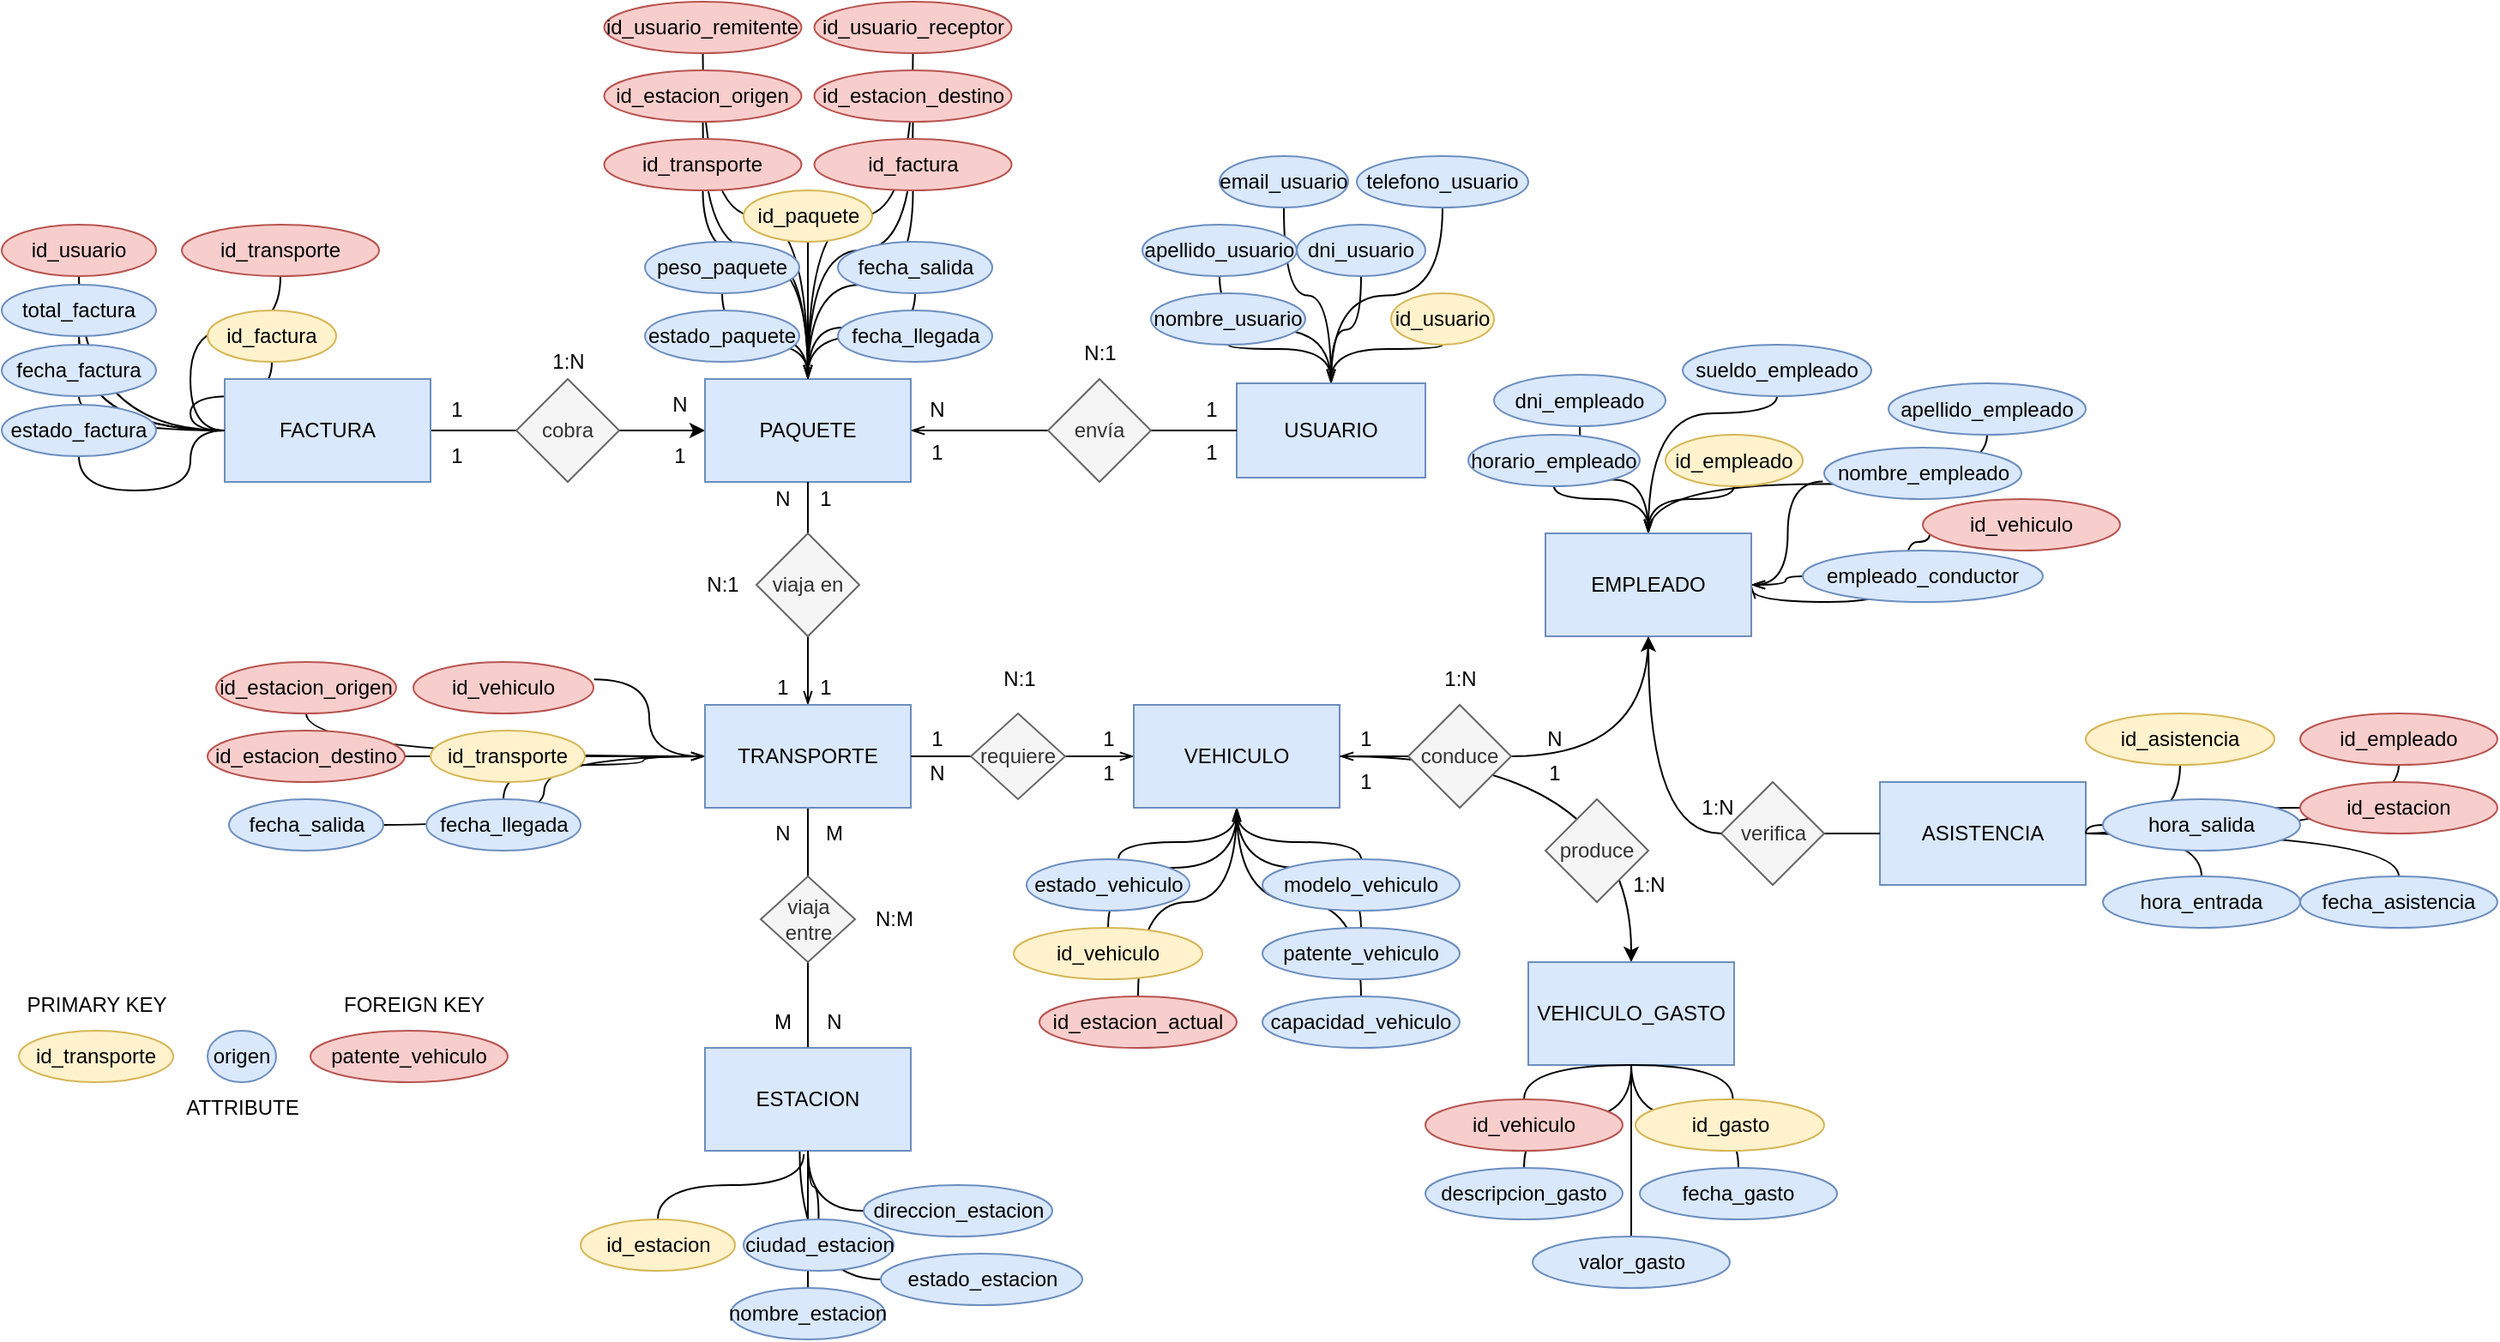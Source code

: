 <mxfile version="20.3.0" type="device"><diagram id="_-mwbgcpux0sjjXbqpBm" name="Página-1"><mxGraphModel dx="1236" dy="1923" grid="1" gridSize="10" guides="1" tooltips="1" connect="1" arrows="1" fold="1" page="1" pageScale="1" pageWidth="850" pageHeight="1100" math="0" shadow="0"><root><mxCell id="0"/><mxCell id="1" parent="0"/><mxCell id="4bSfcRlkkpHO2EABGssh-129" style="edgeStyle=orthogonalEdgeStyle;curved=1;rounded=0;orthogonalLoop=1;jettySize=auto;html=1;entryX=0;entryY=0.5;entryDx=0;entryDy=0;endArrow=none;endFill=0;" edge="1" parent="1" source="4bSfcRlkkpHO2EABGssh-121" target="4bSfcRlkkpHO2EABGssh-13"><mxGeometry relative="1" as="geometry"/></mxCell><mxCell id="4bSfcRlkkpHO2EABGssh-128" style="edgeStyle=orthogonalEdgeStyle;curved=1;rounded=0;orthogonalLoop=1;jettySize=auto;html=1;entryX=0;entryY=0.5;entryDx=0;entryDy=0;endArrow=none;endFill=0;" edge="1" parent="1" source="4bSfcRlkkpHO2EABGssh-119" target="4bSfcRlkkpHO2EABGssh-13"><mxGeometry relative="1" as="geometry"/></mxCell><mxCell id="4bSfcRlkkpHO2EABGssh-118" style="edgeStyle=orthogonalEdgeStyle;curved=1;rounded=0;orthogonalLoop=1;jettySize=auto;html=1;endArrow=none;endFill=0;exitX=0.5;exitY=0;exitDx=0;exitDy=0;" edge="1" parent="1" source="4bSfcRlkkpHO2EABGssh-111" target="4bSfcRlkkpHO2EABGssh-12"><mxGeometry relative="1" as="geometry"/></mxCell><mxCell id="4bSfcRlkkpHO2EABGssh-117" style="edgeStyle=orthogonalEdgeStyle;curved=1;rounded=0;orthogonalLoop=1;jettySize=auto;html=1;endArrow=none;endFill=0;exitX=0.5;exitY=0;exitDx=0;exitDy=0;" edge="1" parent="1" source="4bSfcRlkkpHO2EABGssh-112" target="4bSfcRlkkpHO2EABGssh-12"><mxGeometry relative="1" as="geometry"/></mxCell><mxCell id="4bSfcRlkkpHO2EABGssh-76" style="edgeStyle=orthogonalEdgeStyle;curved=1;rounded=0;orthogonalLoop=1;jettySize=auto;html=1;entryX=0.5;entryY=1;entryDx=0;entryDy=0;endArrow=none;endFill=0;exitX=0.5;exitY=0;exitDx=0;exitDy=0;" edge="1" parent="1" source="4bSfcRlkkpHO2EABGssh-75" target="YLazy6tBadlJQisdtj---4"><mxGeometry relative="1" as="geometry"/></mxCell><mxCell id="4bSfcRlkkpHO2EABGssh-104" style="edgeStyle=orthogonalEdgeStyle;curved=1;rounded=0;orthogonalLoop=1;jettySize=auto;html=1;entryX=0.5;entryY=1;entryDx=0;entryDy=0;endArrow=none;endFill=0;exitX=0.5;exitY=0;exitDx=0;exitDy=0;" edge="1" parent="1" source="4bSfcRlkkpHO2EABGssh-103" target="YLazy6tBadlJQisdtj---4"><mxGeometry relative="1" as="geometry"/></mxCell><mxCell id="4bSfcRlkkpHO2EABGssh-102" style="edgeStyle=orthogonalEdgeStyle;curved=1;rounded=0;orthogonalLoop=1;jettySize=auto;html=1;entryX=0.5;entryY=0;entryDx=0;entryDy=0;endArrow=none;endFill=0;" edge="1" parent="1" source="4bSfcRlkkpHO2EABGssh-98" target="YLazy6tBadlJQisdtj---5"><mxGeometry relative="1" as="geometry"/></mxCell><mxCell id="4bSfcRlkkpHO2EABGssh-101" style="edgeStyle=orthogonalEdgeStyle;curved=1;rounded=0;orthogonalLoop=1;jettySize=auto;html=1;entryX=0.5;entryY=0;entryDx=0;entryDy=0;endArrow=none;endFill=0;" edge="1" parent="1" source="4bSfcRlkkpHO2EABGssh-100" target="YLazy6tBadlJQisdtj---5"><mxGeometry relative="1" as="geometry"/></mxCell><mxCell id="4bSfcRlkkpHO2EABGssh-87" style="edgeStyle=orthogonalEdgeStyle;curved=1;rounded=0;orthogonalLoop=1;jettySize=auto;html=1;endArrow=none;endFill=0;exitX=0.5;exitY=0;exitDx=0;exitDy=0;" edge="1" parent="1" source="4bSfcRlkkpHO2EABGssh-83"><mxGeometry relative="1" as="geometry"><mxPoint x="970" y="500" as="targetPoint"/></mxGeometry></mxCell><mxCell id="4bSfcRlkkpHO2EABGssh-88" style="edgeStyle=orthogonalEdgeStyle;curved=1;rounded=0;orthogonalLoop=1;jettySize=auto;html=1;endArrow=none;endFill=0;exitX=0.5;exitY=0;exitDx=0;exitDy=0;" edge="1" parent="1" source="4bSfcRlkkpHO2EABGssh-84"><mxGeometry relative="1" as="geometry"><mxPoint x="970" y="500" as="targetPoint"/></mxGeometry></mxCell><mxCell id="4bSfcRlkkpHO2EABGssh-74" style="edgeStyle=orthogonalEdgeStyle;curved=1;rounded=0;orthogonalLoop=1;jettySize=auto;html=1;endArrow=none;endFill=0;exitX=0.5;exitY=0;exitDx=0;exitDy=0;" edge="1" parent="1" source="4bSfcRlkkpHO2EABGssh-73" target="YLazy6tBadlJQisdtj---4"><mxGeometry relative="1" as="geometry"/></mxCell><mxCell id="4bSfcRlkkpHO2EABGssh-64" style="edgeStyle=orthogonalEdgeStyle;curved=1;rounded=0;orthogonalLoop=1;jettySize=auto;html=1;entryX=0.5;entryY=1;entryDx=0;entryDy=0;endArrow=none;endFill=0;exitX=0.5;exitY=0;exitDx=0;exitDy=0;" edge="1" parent="1" source="4bSfcRlkkpHO2EABGssh-54" target="4bSfcRlkkpHO2EABGssh-10"><mxGeometry relative="1" as="geometry"/></mxCell><mxCell id="4bSfcRlkkpHO2EABGssh-63" style="edgeStyle=orthogonalEdgeStyle;curved=1;rounded=0;orthogonalLoop=1;jettySize=auto;html=1;entryX=0.46;entryY=0.993;entryDx=0;entryDy=0;entryPerimeter=0;endArrow=none;endFill=0;exitX=0;exitY=0.5;exitDx=0;exitDy=0;" edge="1" parent="1" source="4bSfcRlkkpHO2EABGssh-55" target="4bSfcRlkkpHO2EABGssh-10"><mxGeometry relative="1" as="geometry"/></mxCell><mxCell id="4bSfcRlkkpHO2EABGssh-52" style="edgeStyle=orthogonalEdgeStyle;curved=1;rounded=0;orthogonalLoop=1;jettySize=auto;html=1;endArrow=none;endFill=0;exitX=0.5;exitY=0;exitDx=0;exitDy=0;" edge="1" parent="1" source="4bSfcRlkkpHO2EABGssh-50"><mxGeometry relative="1" as="geometry"><mxPoint x="430" y="320" as="targetPoint"/><Array as="points"><mxPoint x="312" y="325"/><mxPoint x="394" y="325"/><mxPoint x="394" y="320"/></Array></mxGeometry></mxCell><mxCell id="4bSfcRlkkpHO2EABGssh-51" style="edgeStyle=orthogonalEdgeStyle;curved=1;rounded=0;orthogonalLoop=1;jettySize=auto;html=1;endArrow=none;endFill=0;exitX=1;exitY=0.5;exitDx=0;exitDy=0;" edge="1" parent="1" source="4bSfcRlkkpHO2EABGssh-49" target="YLazy6tBadlJQisdtj---3"><mxGeometry relative="1" as="geometry"/></mxCell><mxCell id="4bSfcRlkkpHO2EABGssh-48" style="edgeStyle=orthogonalEdgeStyle;curved=1;rounded=0;orthogonalLoop=1;jettySize=auto;html=1;endArrow=none;endFill=0;exitX=1;exitY=0.5;exitDx=0;exitDy=0;" edge="1" parent="1" source="4bSfcRlkkpHO2EABGssh-46" target="YLazy6tBadlJQisdtj---3"><mxGeometry relative="1" as="geometry"><mxPoint x="260" y="320" as="sourcePoint"/></mxGeometry></mxCell><mxCell id="4bSfcRlkkpHO2EABGssh-47" style="edgeStyle=orthogonalEdgeStyle;curved=1;rounded=0;orthogonalLoop=1;jettySize=auto;html=1;entryX=0;entryY=0.5;entryDx=0;entryDy=0;endArrow=none;endFill=0;" edge="1" parent="1" source="4bSfcRlkkpHO2EABGssh-45" target="YLazy6tBadlJQisdtj---3"><mxGeometry relative="1" as="geometry"/></mxCell><mxCell id="4bSfcRlkkpHO2EABGssh-42" style="edgeStyle=orthogonalEdgeStyle;curved=1;rounded=0;orthogonalLoop=1;jettySize=auto;html=1;endArrow=none;endFill=0;" edge="1" parent="1" source="4bSfcRlkkpHO2EABGssh-41" target="YLazy6tBadlJQisdtj---2"><mxGeometry relative="1" as="geometry"/></mxCell><mxCell id="4bSfcRlkkpHO2EABGssh-44" style="edgeStyle=orthogonalEdgeStyle;curved=1;rounded=0;orthogonalLoop=1;jettySize=auto;html=1;endArrow=none;endFill=0;" edge="1" parent="1" source="4bSfcRlkkpHO2EABGssh-27" target="YLazy6tBadlJQisdtj---2"><mxGeometry relative="1" as="geometry"/></mxCell><mxCell id="4bSfcRlkkpHO2EABGssh-37" style="edgeStyle=orthogonalEdgeStyle;curved=1;rounded=0;orthogonalLoop=1;jettySize=auto;html=1;entryX=0.5;entryY=0;entryDx=0;entryDy=0;endArrow=none;endFill=0;" edge="1" parent="1" source="4bSfcRlkkpHO2EABGssh-26" target="YLazy6tBadlJQisdtj---2"><mxGeometry relative="1" as="geometry"/></mxCell><mxCell id="4bSfcRlkkpHO2EABGssh-36" style="edgeStyle=orthogonalEdgeStyle;curved=1;rounded=0;orthogonalLoop=1;jettySize=auto;html=1;endArrow=none;endFill=0;" edge="1" parent="1" source="4bSfcRlkkpHO2EABGssh-25" target="YLazy6tBadlJQisdtj---2"><mxGeometry relative="1" as="geometry"/></mxCell><mxCell id="4bSfcRlkkpHO2EABGssh-34" style="edgeStyle=orthogonalEdgeStyle;curved=1;rounded=0;orthogonalLoop=1;jettySize=auto;html=1;endArrow=none;endFill=0;" edge="1" parent="1" source="4bSfcRlkkpHO2EABGssh-24" target="YLazy6tBadlJQisdtj---2"><mxGeometry relative="1" as="geometry"/></mxCell><mxCell id="4bSfcRlkkpHO2EABGssh-33" style="edgeStyle=orthogonalEdgeStyle;curved=1;rounded=0;orthogonalLoop=1;jettySize=auto;html=1;entryX=0.5;entryY=0;entryDx=0;entryDy=0;endArrow=none;endFill=0;" edge="1" parent="1" source="4bSfcRlkkpHO2EABGssh-28" target="YLazy6tBadlJQisdtj---2"><mxGeometry relative="1" as="geometry"/></mxCell><mxCell id="4bSfcRlkkpHO2EABGssh-35" style="edgeStyle=orthogonalEdgeStyle;curved=1;rounded=0;orthogonalLoop=1;jettySize=auto;html=1;entryX=0.5;entryY=0;entryDx=0;entryDy=0;endArrow=none;endFill=0;startArrow=none;" edge="1" parent="1" source="YLazy6tBadlJQisdtj---57" target="YLazy6tBadlJQisdtj---2"><mxGeometry relative="1" as="geometry"/></mxCell><mxCell id="YLazy6tBadlJQisdtj---66" style="edgeStyle=orthogonalEdgeStyle;curved=1;rounded=0;orthogonalLoop=1;jettySize=auto;html=1;entryX=0.5;entryY=1;entryDx=0;entryDy=0;strokeColor=default;startArrow=openThin;startFill=0;endArrow=none;endFill=0;" parent="1" source="YLazy6tBadlJQisdtj---1" target="YLazy6tBadlJQisdtj---56" edge="1"><mxGeometry relative="1" as="geometry"/></mxCell><mxCell id="YLazy6tBadlJQisdtj---67" style="edgeStyle=orthogonalEdgeStyle;curved=1;rounded=0;orthogonalLoop=1;jettySize=auto;html=1;entryX=0.5;entryY=1;entryDx=0;entryDy=0;strokeColor=default;startArrow=openThin;startFill=0;endArrow=none;endFill=0;" parent="1" source="YLazy6tBadlJQisdtj---1" target="YLazy6tBadlJQisdtj---62" edge="1"><mxGeometry relative="1" as="geometry"/></mxCell><mxCell id="YLazy6tBadlJQisdtj---68" style="edgeStyle=orthogonalEdgeStyle;curved=1;rounded=0;orthogonalLoop=1;jettySize=auto;html=1;entryX=0.5;entryY=1;entryDx=0;entryDy=0;strokeColor=default;startArrow=openThin;startFill=0;endArrow=none;endFill=0;" parent="1" source="YLazy6tBadlJQisdtj---1" target="YLazy6tBadlJQisdtj---63" edge="1"><mxGeometry relative="1" as="geometry"/></mxCell><mxCell id="4bSfcRlkkpHO2EABGssh-7" style="edgeStyle=orthogonalEdgeStyle;rounded=0;orthogonalLoop=1;jettySize=auto;html=1;entryX=0.5;entryY=1;entryDx=0;entryDy=0;curved=1;endArrow=none;endFill=0;" edge="1" parent="1" source="YLazy6tBadlJQisdtj---1" target="4bSfcRlkkpHO2EABGssh-2"><mxGeometry relative="1" as="geometry"/></mxCell><mxCell id="4bSfcRlkkpHO2EABGssh-8" style="edgeStyle=orthogonalEdgeStyle;curved=1;rounded=0;orthogonalLoop=1;jettySize=auto;html=1;entryX=0.5;entryY=1;entryDx=0;entryDy=0;endArrow=none;endFill=0;" edge="1" parent="1" source="YLazy6tBadlJQisdtj---1" target="4bSfcRlkkpHO2EABGssh-3"><mxGeometry relative="1" as="geometry"/></mxCell><mxCell id="4bSfcRlkkpHO2EABGssh-9" style="edgeStyle=orthogonalEdgeStyle;curved=1;rounded=0;orthogonalLoop=1;jettySize=auto;html=1;entryX=0.5;entryY=1;entryDx=0;entryDy=0;endArrow=none;endFill=0;" edge="1" parent="1" source="YLazy6tBadlJQisdtj---1" target="4bSfcRlkkpHO2EABGssh-4"><mxGeometry relative="1" as="geometry"/></mxCell><mxCell id="YLazy6tBadlJQisdtj---1" value="USUARIO" style="rounded=0;whiteSpace=wrap;html=1;fillColor=#dae8fc;strokeColor=#6c8ebf;" parent="1" vertex="1"><mxGeometry x="740" y="102.5" width="110" height="55" as="geometry"/></mxCell><mxCell id="YLazy6tBadlJQisdtj---22" style="edgeStyle=orthogonalEdgeStyle;curved=1;rounded=0;orthogonalLoop=1;jettySize=auto;html=1;strokeColor=default;startArrow=openThin;startFill=0;endArrow=none;endFill=0;" parent="1" source="YLazy6tBadlJQisdtj---2" target="YLazy6tBadlJQisdtj---1" edge="1"><mxGeometry relative="1" as="geometry"/></mxCell><mxCell id="YLazy6tBadlJQisdtj---59" style="edgeStyle=orthogonalEdgeStyle;curved=1;rounded=0;orthogonalLoop=1;jettySize=auto;html=1;entryX=0.5;entryY=1;entryDx=0;entryDy=0;strokeColor=default;startArrow=openThin;startFill=0;endArrow=none;endFill=0;" parent="1" source="YLazy6tBadlJQisdtj---2" target="YLazy6tBadlJQisdtj---58" edge="1"><mxGeometry relative="1" as="geometry"/></mxCell><mxCell id="YLazy6tBadlJQisdtj---60" style="edgeStyle=orthogonalEdgeStyle;curved=1;rounded=0;orthogonalLoop=1;jettySize=auto;html=1;entryX=0.5;entryY=1;entryDx=0;entryDy=0;strokeColor=default;startArrow=openThin;startFill=0;endArrow=none;endFill=0;" parent="1" source="YLazy6tBadlJQisdtj---2" target="YLazy6tBadlJQisdtj---57" edge="1"><mxGeometry relative="1" as="geometry"/></mxCell><mxCell id="YLazy6tBadlJQisdtj---61" style="edgeStyle=orthogonalEdgeStyle;curved=1;rounded=0;orthogonalLoop=1;jettySize=auto;html=1;entryX=0.5;entryY=1;entryDx=0;entryDy=0;strokeColor=default;startArrow=openThin;startFill=0;endArrow=none;endFill=0;" parent="1" source="YLazy6tBadlJQisdtj---2" target="YLazy6tBadlJQisdtj---55" edge="1"><mxGeometry relative="1" as="geometry"/></mxCell><mxCell id="YLazy6tBadlJQisdtj---97" style="edgeStyle=orthogonalEdgeStyle;curved=1;rounded=0;orthogonalLoop=1;jettySize=auto;html=1;strokeColor=default;startArrow=openThin;startFill=0;endArrow=none;endFill=0;entryX=0.5;entryY=1;entryDx=0;entryDy=0;" parent="1" source="YLazy6tBadlJQisdtj---2" target="YLazy6tBadlJQisdtj---96" edge="1"><mxGeometry relative="1" as="geometry"><mxPoint x="450" y="20" as="targetPoint"/><Array as="points"><mxPoint x="490" y="30"/></Array></mxGeometry></mxCell><mxCell id="4bSfcRlkkpHO2EABGssh-14" style="edgeStyle=orthogonalEdgeStyle;curved=1;rounded=0;orthogonalLoop=1;jettySize=auto;html=1;exitX=1;exitY=0.5;exitDx=0;exitDy=0;" edge="1" parent="1" source="4bSfcRlkkpHO2EABGssh-13" target="YLazy6tBadlJQisdtj---2"><mxGeometry relative="1" as="geometry"/></mxCell><mxCell id="YLazy6tBadlJQisdtj---2" value="PAQUETE" style="rounded=0;whiteSpace=wrap;html=1;fillColor=#dae8fc;strokeColor=#6c8ebf;" parent="1" vertex="1"><mxGeometry x="430" y="100" width="120" height="60" as="geometry"/></mxCell><mxCell id="YLazy6tBadlJQisdtj---19" value="" style="edgeStyle=orthogonalEdgeStyle;curved=1;rounded=0;orthogonalLoop=1;jettySize=auto;html=1;strokeColor=default;startArrow=openThin;startFill=0;endArrow=none;endFill=0;" parent="1" source="YLazy6tBadlJQisdtj---3" target="YLazy6tBadlJQisdtj---2" edge="1"><mxGeometry relative="1" as="geometry"><mxPoint x="490" y="210" as="targetPoint"/></mxGeometry></mxCell><mxCell id="YLazy6tBadlJQisdtj---47" style="edgeStyle=orthogonalEdgeStyle;curved=1;rounded=0;orthogonalLoop=1;jettySize=auto;html=1;strokeColor=default;startArrow=openThin;startFill=0;endArrow=none;endFill=0;entryX=1;entryY=0.5;entryDx=0;entryDy=0;" parent="1" source="YLazy6tBadlJQisdtj---3" target="YLazy6tBadlJQisdtj---45" edge="1"><mxGeometry relative="1" as="geometry"><mxPoint x="340" y="300" as="targetPoint"/><Array as="points"><mxPoint x="390" y="320"/><mxPoint x="390" y="320"/></Array></mxGeometry></mxCell><mxCell id="YLazy6tBadlJQisdtj---92" style="edgeStyle=orthogonalEdgeStyle;curved=1;rounded=0;orthogonalLoop=1;jettySize=auto;html=1;entryX=1.003;entryY=0.339;entryDx=0;entryDy=0;strokeColor=default;startArrow=openThin;startFill=0;endArrow=none;endFill=0;entryPerimeter=0;" parent="1" source="YLazy6tBadlJQisdtj---3" target="YLazy6tBadlJQisdtj---91" edge="1"><mxGeometry relative="1" as="geometry"/></mxCell><mxCell id="4bSfcRlkkpHO2EABGssh-65" style="edgeStyle=orthogonalEdgeStyle;curved=1;rounded=0;orthogonalLoop=1;jettySize=auto;html=1;entryX=0.5;entryY=0;entryDx=0;entryDy=0;endArrow=none;endFill=0;" edge="1" parent="1" source="YLazy6tBadlJQisdtj---3" target="4bSfcRlkkpHO2EABGssh-10"><mxGeometry relative="1" as="geometry"/></mxCell><mxCell id="YLazy6tBadlJQisdtj---3" value="TRANSPORTE" style="whiteSpace=wrap;html=1;fillColor=#dae8fc;strokeColor=#6c8ebf;" parent="1" vertex="1"><mxGeometry x="430" y="290" width="120" height="60" as="geometry"/></mxCell><mxCell id="YLazy6tBadlJQisdtj---6" value="" style="edgeStyle=orthogonalEdgeStyle;rounded=0;orthogonalLoop=1;jettySize=auto;html=1;strokeColor=default;startArrow=none;startFill=0;curved=1;endArrow=none;endFill=0;" parent="1" source="YLazy6tBadlJQisdtj---7" target="YLazy6tBadlJQisdtj---5" edge="1"><mxGeometry relative="1" as="geometry"/></mxCell><mxCell id="YLazy6tBadlJQisdtj---14" value="" style="edgeStyle=orthogonalEdgeStyle;curved=1;rounded=0;orthogonalLoop=1;jettySize=auto;html=1;strokeColor=default;startArrow=openThin;startFill=0;endArrow=none;endFill=0;" parent="1" source="YLazy6tBadlJQisdtj---4" target="YLazy6tBadlJQisdtj---3" edge="1"><mxGeometry relative="1" as="geometry"/></mxCell><mxCell id="YLazy6tBadlJQisdtj---72" style="edgeStyle=orthogonalEdgeStyle;curved=1;rounded=0;orthogonalLoop=1;jettySize=auto;html=1;entryX=0.5;entryY=0;entryDx=0;entryDy=0;strokeColor=default;startArrow=openThin;startFill=0;endArrow=none;endFill=0;" parent="1" source="YLazy6tBadlJQisdtj---4" target="YLazy6tBadlJQisdtj---70" edge="1"><mxGeometry relative="1" as="geometry"/></mxCell><mxCell id="YLazy6tBadlJQisdtj---73" style="edgeStyle=orthogonalEdgeStyle;curved=1;rounded=0;orthogonalLoop=1;jettySize=auto;html=1;entryX=0.564;entryY=-0.007;entryDx=0;entryDy=0;entryPerimeter=0;strokeColor=default;startArrow=openThin;startFill=0;endArrow=none;endFill=0;" parent="1" source="YLazy6tBadlJQisdtj---4" target="YLazy6tBadlJQisdtj---69" edge="1"><mxGeometry relative="1" as="geometry"/></mxCell><mxCell id="YLazy6tBadlJQisdtj---74" style="edgeStyle=orthogonalEdgeStyle;curved=1;rounded=0;orthogonalLoop=1;jettySize=auto;html=1;entryX=0.5;entryY=0;entryDx=0;entryDy=0;strokeColor=default;startArrow=openThin;startFill=0;endArrow=none;endFill=0;" parent="1" source="YLazy6tBadlJQisdtj---4" target="YLazy6tBadlJQisdtj---71" edge="1"><mxGeometry relative="1" as="geometry"/></mxCell><mxCell id="4bSfcRlkkpHO2EABGssh-78" style="edgeStyle=orthogonalEdgeStyle;curved=1;rounded=0;orthogonalLoop=1;jettySize=auto;html=1;entryX=0.5;entryY=0;entryDx=0;entryDy=0;endArrow=classic;endFill=1;" edge="1" parent="1" source="YLazy6tBadlJQisdtj---4" target="4bSfcRlkkpHO2EABGssh-11"><mxGeometry relative="1" as="geometry"/></mxCell><mxCell id="YLazy6tBadlJQisdtj---4" value="VEHICULO" style="whiteSpace=wrap;html=1;fillColor=#dae8fc;strokeColor=#6c8ebf;" parent="1" vertex="1"><mxGeometry x="680" y="290" width="120" height="60" as="geometry"/></mxCell><mxCell id="YLazy6tBadlJQisdtj---80" style="edgeStyle=orthogonalEdgeStyle;curved=1;rounded=0;orthogonalLoop=1;jettySize=auto;html=1;entryX=0.5;entryY=1;entryDx=0;entryDy=0;strokeColor=default;startArrow=openThin;startFill=0;endArrow=none;endFill=0;" parent="1" source="YLazy6tBadlJQisdtj---5" target="YLazy6tBadlJQisdtj---75" edge="1"><mxGeometry relative="1" as="geometry"/></mxCell><mxCell id="YLazy6tBadlJQisdtj---81" style="edgeStyle=orthogonalEdgeStyle;curved=1;rounded=0;orthogonalLoop=1;jettySize=auto;html=1;entryX=0.5;entryY=1;entryDx=0;entryDy=0;strokeColor=default;startArrow=openThin;startFill=0;endArrow=none;endFill=0;" parent="1" source="YLazy6tBadlJQisdtj---5" target="YLazy6tBadlJQisdtj---76" edge="1"><mxGeometry relative="1" as="geometry"/></mxCell><mxCell id="YLazy6tBadlJQisdtj---82" style="edgeStyle=orthogonalEdgeStyle;curved=1;rounded=0;orthogonalLoop=1;jettySize=auto;html=1;entryX=0;entryY=0.5;entryDx=0;entryDy=0;strokeColor=default;startArrow=openThin;startFill=0;endArrow=none;endFill=0;" parent="1" source="YLazy6tBadlJQisdtj---5" target="YLazy6tBadlJQisdtj---79" edge="1"><mxGeometry relative="1" as="geometry"/></mxCell><mxCell id="YLazy6tBadlJQisdtj---83" style="edgeStyle=orthogonalEdgeStyle;curved=1;rounded=0;orthogonalLoop=1;jettySize=auto;html=1;entryX=-0.007;entryY=0.66;entryDx=0;entryDy=0;entryPerimeter=0;strokeColor=default;startArrow=openThin;startFill=0;endArrow=none;endFill=0;" parent="1" source="YLazy6tBadlJQisdtj---5" target="YLazy6tBadlJQisdtj---78" edge="1"><mxGeometry relative="1" as="geometry"/></mxCell><mxCell id="YLazy6tBadlJQisdtj---86" style="edgeStyle=orthogonalEdgeStyle;curved=1;rounded=0;orthogonalLoop=1;jettySize=auto;html=1;entryX=0.5;entryY=1;entryDx=0;entryDy=0;strokeColor=default;startArrow=openThin;startFill=0;endArrow=none;endFill=0;" parent="1" source="YLazy6tBadlJQisdtj---5" target="YLazy6tBadlJQisdtj---77" edge="1"><mxGeometry relative="1" as="geometry"><Array as="points"><mxPoint x="980" y="120"/><mxPoint x="1055" y="120"/></Array></mxGeometry></mxCell><mxCell id="YLazy6tBadlJQisdtj---94" style="edgeStyle=orthogonalEdgeStyle;curved=1;rounded=0;orthogonalLoop=1;jettySize=auto;html=1;strokeColor=default;startArrow=openThin;startFill=0;endArrow=none;endFill=0;exitX=1;exitY=0.5;exitDx=0;exitDy=0;entryX=0.035;entryY=0.677;entryDx=0;entryDy=0;entryPerimeter=0;" parent="1" source="YLazy6tBadlJQisdtj---5" edge="1" target="YLazy6tBadlJQisdtj---93"><mxGeometry relative="1" as="geometry"><mxPoint x="1130" y="260" as="targetPoint"/><Array as="points"><mxPoint x="1040" y="230"/><mxPoint x="1130" y="230"/><mxPoint x="1130" y="195"/></Array></mxGeometry></mxCell><mxCell id="YLazy6tBadlJQisdtj---5" value="EMPLEADO" style="whiteSpace=wrap;html=1;fillColor=#dae8fc;strokeColor=#6c8ebf;" parent="1" vertex="1"><mxGeometry x="920" y="190" width="120" height="60" as="geometry"/></mxCell><mxCell id="YLazy6tBadlJQisdtj---7" value="conduce" style="rhombus;whiteSpace=wrap;html=1;fillColor=#f5f5f5;fontColor=#333333;strokeColor=#666666;" parent="1" vertex="1"><mxGeometry x="840" y="290" width="60" height="60" as="geometry"/></mxCell><mxCell id="YLazy6tBadlJQisdtj---8" value="" style="edgeStyle=orthogonalEdgeStyle;rounded=0;orthogonalLoop=1;jettySize=auto;html=1;strokeColor=default;startArrow=openThin;startFill=0;endArrow=none;" parent="1" source="YLazy6tBadlJQisdtj---4" target="YLazy6tBadlJQisdtj---7" edge="1"><mxGeometry relative="1" as="geometry"><mxPoint x="860" y="320" as="sourcePoint"/><mxPoint x="940" y="320" as="targetPoint"/></mxGeometry></mxCell><mxCell id="YLazy6tBadlJQisdtj---15" value="requiere" style="rhombus;whiteSpace=wrap;html=1;fillColor=#f5f5f5;fontColor=#333333;strokeColor=#666666;" parent="1" vertex="1"><mxGeometry x="585" y="295" width="55" height="50" as="geometry"/></mxCell><mxCell id="YLazy6tBadlJQisdtj---21" value="viaja en" style="rhombus;whiteSpace=wrap;html=1;fillColor=#f5f5f5;fontColor=#333333;strokeColor=#666666;" parent="1" vertex="1"><mxGeometry x="460" y="190" width="60" height="60" as="geometry"/></mxCell><mxCell id="YLazy6tBadlJQisdtj---23" value="envía" style="rhombus;whiteSpace=wrap;html=1;fillColor=#f5f5f5;fontColor=#333333;strokeColor=#666666;" parent="1" vertex="1"><mxGeometry x="630" y="100" width="60" height="60" as="geometry"/></mxCell><mxCell id="YLazy6tBadlJQisdtj---24" value="N:1" style="text;html=1;align=center;verticalAlign=middle;resizable=0;points=[];autosize=1;strokeColor=none;fillColor=none;" parent="1" vertex="1"><mxGeometry x="640" y="70" width="40" height="30" as="geometry"/></mxCell><mxCell id="YLazy6tBadlJQisdtj---26" value="1" style="text;html=1;align=center;verticalAlign=middle;resizable=0;points=[];autosize=1;strokeColor=none;fillColor=none;" parent="1" vertex="1"><mxGeometry x="710" y="102.5" width="30" height="30" as="geometry"/></mxCell><mxCell id="YLazy6tBadlJQisdtj---27" value="1" style="text;html=1;align=center;verticalAlign=middle;resizable=0;points=[];autosize=1;strokeColor=none;fillColor=none;" parent="1" vertex="1"><mxGeometry x="710" y="127.5" width="30" height="30" as="geometry"/></mxCell><mxCell id="YLazy6tBadlJQisdtj---28" value="N" style="text;html=1;align=center;verticalAlign=middle;resizable=0;points=[];autosize=1;strokeColor=none;fillColor=none;" parent="1" vertex="1"><mxGeometry x="550" y="102.5" width="30" height="30" as="geometry"/></mxCell><mxCell id="YLazy6tBadlJQisdtj---29" value="1" style="text;html=1;align=center;verticalAlign=middle;resizable=0;points=[];autosize=1;strokeColor=none;fillColor=none;" parent="1" vertex="1"><mxGeometry x="550" y="127.5" width="30" height="30" as="geometry"/></mxCell><mxCell id="YLazy6tBadlJQisdtj---30" value="1" style="text;html=1;align=center;verticalAlign=middle;resizable=0;points=[];autosize=1;strokeColor=none;fillColor=none;" parent="1" vertex="1"><mxGeometry x="485" y="155" width="30" height="30" as="geometry"/></mxCell><mxCell id="YLazy6tBadlJQisdtj---31" value="1" style="text;html=1;align=center;verticalAlign=middle;resizable=0;points=[];autosize=1;strokeColor=none;fillColor=none;" parent="1" vertex="1"><mxGeometry x="485" y="265" width="30" height="30" as="geometry"/></mxCell><mxCell id="YLazy6tBadlJQisdtj---32" value="1" style="text;html=1;align=center;verticalAlign=middle;resizable=0;points=[];autosize=1;strokeColor=none;fillColor=none;" parent="1" vertex="1"><mxGeometry x="460" y="265" width="30" height="30" as="geometry"/></mxCell><mxCell id="YLazy6tBadlJQisdtj---33" value="N" style="text;html=1;align=center;verticalAlign=middle;resizable=0;points=[];autosize=1;strokeColor=none;fillColor=none;" parent="1" vertex="1"><mxGeometry x="460" y="155" width="30" height="30" as="geometry"/></mxCell><mxCell id="YLazy6tBadlJQisdtj---34" value="N:1" style="text;html=1;align=center;verticalAlign=middle;resizable=0;points=[];autosize=1;strokeColor=none;fillColor=none;" parent="1" vertex="1"><mxGeometry x="420" y="205" width="40" height="30" as="geometry"/></mxCell><mxCell id="YLazy6tBadlJQisdtj---35" value="1" style="text;html=1;align=center;verticalAlign=middle;resizable=0;points=[];autosize=1;strokeColor=none;fillColor=none;" parent="1" vertex="1"><mxGeometry x="550" y="295" width="30" height="30" as="geometry"/></mxCell><mxCell id="YLazy6tBadlJQisdtj---36" value="1" style="text;html=1;align=center;verticalAlign=middle;resizable=0;points=[];autosize=1;strokeColor=none;fillColor=none;" parent="1" vertex="1"><mxGeometry x="650" y="295" width="30" height="30" as="geometry"/></mxCell><mxCell id="YLazy6tBadlJQisdtj---37" value="1" style="text;html=1;align=center;verticalAlign=middle;resizable=0;points=[];autosize=1;strokeColor=none;fillColor=none;" parent="1" vertex="1"><mxGeometry x="650" y="315" width="30" height="30" as="geometry"/></mxCell><mxCell id="YLazy6tBadlJQisdtj---38" value="N" style="text;html=1;align=center;verticalAlign=middle;resizable=0;points=[];autosize=1;strokeColor=none;fillColor=none;" parent="1" vertex="1"><mxGeometry x="550" y="315" width="30" height="30" as="geometry"/></mxCell><mxCell id="YLazy6tBadlJQisdtj---39" value="1" style="text;html=1;align=center;verticalAlign=middle;resizable=0;points=[];autosize=1;strokeColor=none;fillColor=none;" parent="1" vertex="1"><mxGeometry x="800" y="295" width="30" height="30" as="geometry"/></mxCell><mxCell id="YLazy6tBadlJQisdtj---40" value="N" style="text;html=1;align=center;verticalAlign=middle;resizable=0;points=[];autosize=1;strokeColor=none;fillColor=none;" parent="1" vertex="1"><mxGeometry x="910" y="295" width="30" height="30" as="geometry"/></mxCell><mxCell id="YLazy6tBadlJQisdtj---41" value="1" style="text;html=1;align=center;verticalAlign=middle;resizable=0;points=[];autosize=1;strokeColor=none;fillColor=none;" parent="1" vertex="1"><mxGeometry x="910" y="315" width="30" height="30" as="geometry"/></mxCell><mxCell id="YLazy6tBadlJQisdtj---42" value="1" style="text;html=1;align=center;verticalAlign=middle;resizable=0;points=[];autosize=1;strokeColor=none;fillColor=none;" parent="1" vertex="1"><mxGeometry x="800" y="320" width="30" height="30" as="geometry"/></mxCell><mxCell id="YLazy6tBadlJQisdtj---43" value="1:N" style="text;html=1;align=center;verticalAlign=middle;resizable=0;points=[];autosize=1;strokeColor=none;fillColor=none;" parent="1" vertex="1"><mxGeometry x="850" y="260" width="40" height="30" as="geometry"/></mxCell><mxCell id="YLazy6tBadlJQisdtj---44" value="N:1" style="text;html=1;align=center;verticalAlign=middle;resizable=0;points=[];autosize=1;strokeColor=none;fillColor=none;" parent="1" vertex="1"><mxGeometry x="592.5" y="260" width="40" height="30" as="geometry"/></mxCell><mxCell id="YLazy6tBadlJQisdtj---45" value="id_transporte" style="ellipse;whiteSpace=wrap;html=1;sketch=0;overflow=visible;strokeOpacity=100;portConstraint=south;fillColor=#fff2cc;strokeColor=#d6b656;" parent="1" vertex="1"><mxGeometry x="270" y="305" width="90" height="30" as="geometry"/></mxCell><mxCell id="YLazy6tBadlJQisdtj---55" value="estado_paquete" style="ellipse;whiteSpace=wrap;html=1;sketch=0;overflow=visible;strokeOpacity=100;portConstraint=south;fillColor=#dae8fc;strokeColor=#6c8ebf;" parent="1" vertex="1"><mxGeometry x="395" y="60" width="90" height="30" as="geometry"/></mxCell><mxCell id="YLazy6tBadlJQisdtj---56" value="nombre_usuario" style="ellipse;whiteSpace=wrap;html=1;sketch=0;overflow=visible;strokeOpacity=100;portConstraint=south;fillColor=#dae8fc;strokeColor=#6c8ebf;" parent="1" vertex="1"><mxGeometry x="690" y="50" width="90" height="30" as="geometry"/></mxCell><mxCell id="YLazy6tBadlJQisdtj---58" value="fecha_salida" style="ellipse;whiteSpace=wrap;html=1;sketch=0;overflow=visible;strokeOpacity=100;portConstraint=south;fillColor=#dae8fc;strokeColor=#6c8ebf;" parent="1" vertex="1"><mxGeometry x="507.5" y="20" width="90" height="30" as="geometry"/></mxCell><mxCell id="YLazy6tBadlJQisdtj---62" value="dni_usuario" style="ellipse;whiteSpace=wrap;html=1;sketch=0;overflow=visible;strokeOpacity=100;portConstraint=south;fillColor=#dae8fc;strokeColor=#6c8ebf;" parent="1" vertex="1"><mxGeometry x="775" y="10" width="75" height="30" as="geometry"/></mxCell><mxCell id="YLazy6tBadlJQisdtj---63" value="id_usuario" style="ellipse;whiteSpace=wrap;html=1;sketch=0;overflow=visible;strokeOpacity=100;portConstraint=south;fillColor=#fff2cc;strokeColor=#d6b656;" parent="1" vertex="1"><mxGeometry x="830" y="50" width="60" height="30" as="geometry"/></mxCell><mxCell id="YLazy6tBadlJQisdtj---69" value="estado_vehiculo" style="ellipse;whiteSpace=wrap;html=1;sketch=0;overflow=visible;strokeOpacity=100;portConstraint=south;fillColor=#dae8fc;strokeColor=#6c8ebf;" parent="1" vertex="1"><mxGeometry x="617.5" y="380" width="95" height="30" as="geometry"/></mxCell><mxCell id="YLazy6tBadlJQisdtj---70" value="id_vehiculo" style="ellipse;whiteSpace=wrap;html=1;sketch=0;overflow=visible;strokeOpacity=100;portConstraint=south;fillColor=#fff2cc;strokeColor=#d6b656;" parent="1" vertex="1"><mxGeometry x="610" y="420" width="110" height="30" as="geometry"/></mxCell><mxCell id="YLazy6tBadlJQisdtj---71" value="modelo_vehiculo" style="ellipse;whiteSpace=wrap;html=1;sketch=0;overflow=visible;strokeOpacity=100;portConstraint=south;fillColor=#dae8fc;strokeColor=#6c8ebf;" parent="1" vertex="1"><mxGeometry x="755" y="380" width="115" height="30" as="geometry"/></mxCell><mxCell id="YLazy6tBadlJQisdtj---75" value="horario_empleado" style="ellipse;whiteSpace=wrap;html=1;sketch=0;overflow=visible;strokeOpacity=100;portConstraint=south;fillColor=#dae8fc;strokeColor=#6c8ebf;" parent="1" vertex="1"><mxGeometry x="875" y="132.5" width="100" height="30" as="geometry"/></mxCell><mxCell id="YLazy6tBadlJQisdtj---76" value="id_empleado" style="ellipse;whiteSpace=wrap;html=1;sketch=0;overflow=visible;strokeOpacity=100;portConstraint=south;fillColor=#fff2cc;strokeColor=#d6b656;" parent="1" vertex="1"><mxGeometry x="990" y="132.5" width="80" height="30" as="geometry"/></mxCell><mxCell id="YLazy6tBadlJQisdtj---77" value="sueldo_empleado" style="ellipse;whiteSpace=wrap;html=1;sketch=0;overflow=visible;strokeOpacity=100;portConstraint=south;fillColor=#dae8fc;strokeColor=#6c8ebf;" parent="1" vertex="1"><mxGeometry x="1000" y="80" width="110" height="30" as="geometry"/></mxCell><mxCell id="YLazy6tBadlJQisdtj---78" value="nombre_empleado" style="ellipse;whiteSpace=wrap;html=1;sketch=0;overflow=visible;strokeOpacity=100;portConstraint=south;fillColor=#dae8fc;strokeColor=#6c8ebf;" parent="1" vertex="1"><mxGeometry x="1082.5" y="140" width="115" height="30" as="geometry"/></mxCell><mxCell id="YLazy6tBadlJQisdtj---79" value="empleado_conductor" style="ellipse;whiteSpace=wrap;html=1;sketch=0;overflow=visible;strokeOpacity=100;portConstraint=south;fillColor=#dae8fc;strokeColor=#6c8ebf;" parent="1" vertex="1"><mxGeometry x="1070" y="200" width="140" height="30" as="geometry"/></mxCell><mxCell id="YLazy6tBadlJQisdtj---87" value="origen" style="ellipse;whiteSpace=wrap;html=1;sketch=0;overflow=visible;strokeOpacity=100;portConstraint=south;fillColor=#dae8fc;strokeColor=#6c8ebf;" parent="1" vertex="1"><mxGeometry x="140" y="480" width="40" height="30" as="geometry"/></mxCell><mxCell id="YLazy6tBadlJQisdtj---89" value="id_transporte" style="ellipse;whiteSpace=wrap;html=1;sketch=0;overflow=visible;strokeOpacity=100;portConstraint=south;fillColor=#fff2cc;strokeColor=#d6b656;" parent="1" vertex="1"><mxGeometry x="30" y="480" width="90" height="30" as="geometry"/></mxCell><mxCell id="YLazy6tBadlJQisdtj---90" value="patente_vehiculo" style="ellipse;whiteSpace=wrap;html=1;sketch=0;overflow=visible;strokeOpacity=100;portConstraint=south;fillColor=#f8cecc;strokeColor=#b85450;" parent="1" vertex="1"><mxGeometry x="200" y="480" width="115" height="30" as="geometry"/></mxCell><mxCell id="YLazy6tBadlJQisdtj---91" value="id_vehiculo" style="ellipse;whiteSpace=wrap;html=1;sketch=0;overflow=visible;strokeOpacity=100;portConstraint=south;fillColor=#f8cecc;strokeColor=#b85450;" parent="1" vertex="1"><mxGeometry x="260" y="265" width="105" height="30" as="geometry"/></mxCell><mxCell id="YLazy6tBadlJQisdtj---93" value="id_vehiculo" style="ellipse;whiteSpace=wrap;html=1;sketch=0;overflow=visible;strokeOpacity=100;portConstraint=south;fillColor=#f8cecc;strokeColor=#b85450;" parent="1" vertex="1"><mxGeometry x="1140" y="170" width="115" height="30" as="geometry"/></mxCell><mxCell id="YLazy6tBadlJQisdtj---96" value="id_transporte" style="ellipse;whiteSpace=wrap;html=1;sketch=0;overflow=visible;strokeOpacity=100;portConstraint=south;fillColor=#f8cecc;strokeColor=#b85450;" parent="1" vertex="1"><mxGeometry x="371.25" y="-40" width="115" height="30" as="geometry"/></mxCell><mxCell id="YLazy6tBadlJQisdtj---98" value="PRIMARY KEY" style="text;html=1;align=center;verticalAlign=middle;resizable=0;points=[];autosize=1;strokeColor=none;fillColor=none;" parent="1" vertex="1"><mxGeometry x="20" y="450" width="110" height="30" as="geometry"/></mxCell><mxCell id="YLazy6tBadlJQisdtj---99" value="ATTRIBUTE" style="text;html=1;align=center;verticalAlign=middle;resizable=0;points=[];autosize=1;strokeColor=none;fillColor=none;" parent="1" vertex="1"><mxGeometry x="115" y="510" width="90" height="30" as="geometry"/></mxCell><mxCell id="YLazy6tBadlJQisdtj---100" value="FOREIGN KEY" style="text;html=1;align=center;verticalAlign=middle;resizable=0;points=[];autosize=1;strokeColor=none;fillColor=none;" parent="1" vertex="1"><mxGeometry x="205" y="450" width="110" height="30" as="geometry"/></mxCell><mxCell id="4bSfcRlkkpHO2EABGssh-2" value="apellido_usuario" style="ellipse;whiteSpace=wrap;html=1;sketch=0;overflow=visible;strokeOpacity=100;portConstraint=south;fillColor=#dae8fc;strokeColor=#6c8ebf;" vertex="1" parent="1"><mxGeometry x="685" y="10" width="90" height="30" as="geometry"/></mxCell><mxCell id="4bSfcRlkkpHO2EABGssh-3" value="telefono_usuario" style="ellipse;whiteSpace=wrap;html=1;sketch=0;overflow=visible;strokeOpacity=100;portConstraint=south;fillColor=#dae8fc;strokeColor=#6c8ebf;" vertex="1" parent="1"><mxGeometry x="810" y="-30" width="100" height="30" as="geometry"/></mxCell><mxCell id="4bSfcRlkkpHO2EABGssh-4" value="email_usuario" style="ellipse;whiteSpace=wrap;html=1;sketch=0;overflow=visible;strokeOpacity=100;portConstraint=south;fillColor=#dae8fc;strokeColor=#6c8ebf;" vertex="1" parent="1"><mxGeometry x="730" y="-30" width="75" height="30" as="geometry"/></mxCell><mxCell id="4bSfcRlkkpHO2EABGssh-10" value="ESTACION" style="whiteSpace=wrap;html=1;fillColor=#dae8fc;strokeColor=#6c8ebf;" vertex="1" parent="1"><mxGeometry x="430" y="490" width="120" height="60" as="geometry"/></mxCell><mxCell id="4bSfcRlkkpHO2EABGssh-11" value="VEHICULO_GASTO" style="whiteSpace=wrap;html=1;fillColor=#dae8fc;strokeColor=#6c8ebf;" vertex="1" parent="1"><mxGeometry x="910" y="440" width="120" height="60" as="geometry"/></mxCell><mxCell id="4bSfcRlkkpHO2EABGssh-12" value="ASISTENCIA" style="whiteSpace=wrap;html=1;fillColor=#dae8fc;strokeColor=#6c8ebf;" vertex="1" parent="1"><mxGeometry x="1115" y="335" width="120" height="60" as="geometry"/></mxCell><mxCell id="4bSfcRlkkpHO2EABGssh-13" value="FACTURA" style="rounded=0;whiteSpace=wrap;html=1;fillColor=#dae8fc;strokeColor=#6c8ebf;" vertex="1" parent="1"><mxGeometry x="150" y="100" width="120" height="60" as="geometry"/></mxCell><mxCell id="4bSfcRlkkpHO2EABGssh-16" value="cobra" style="rhombus;whiteSpace=wrap;html=1;fillColor=#f5f5f5;fontColor=#333333;strokeColor=#666666;" vertex="1" parent="1"><mxGeometry x="320" y="100" width="60" height="60" as="geometry"/></mxCell><mxCell id="4bSfcRlkkpHO2EABGssh-17" value="1" style="text;html=1;align=center;verticalAlign=middle;resizable=0;points=[];autosize=1;strokeColor=none;fillColor=none;" vertex="1" parent="1"><mxGeometry x="270" y="102.5" width="30" height="30" as="geometry"/></mxCell><mxCell id="4bSfcRlkkpHO2EABGssh-19" value="N" style="text;html=1;align=center;verticalAlign=middle;resizable=0;points=[];autosize=1;strokeColor=none;fillColor=none;" vertex="1" parent="1"><mxGeometry x="400" y="100" width="30" height="30" as="geometry"/></mxCell><mxCell id="4bSfcRlkkpHO2EABGssh-20" value="1" style="text;html=1;align=center;verticalAlign=middle;resizable=0;points=[];autosize=1;strokeColor=none;fillColor=none;" vertex="1" parent="1"><mxGeometry x="400" y="130" width="30" height="30" as="geometry"/></mxCell><mxCell id="4bSfcRlkkpHO2EABGssh-22" value="1" style="text;html=1;align=center;verticalAlign=middle;resizable=0;points=[];autosize=1;strokeColor=none;fillColor=none;" vertex="1" parent="1"><mxGeometry x="270" y="130" width="30" height="30" as="geometry"/></mxCell><mxCell id="4bSfcRlkkpHO2EABGssh-23" value="1:N" style="text;html=1;align=center;verticalAlign=middle;resizable=0;points=[];autosize=1;strokeColor=none;fillColor=none;" vertex="1" parent="1"><mxGeometry x="330" y="75" width="40" height="30" as="geometry"/></mxCell><mxCell id="4bSfcRlkkpHO2EABGssh-24" value="id_estacion_origen" style="ellipse;whiteSpace=wrap;html=1;sketch=0;overflow=visible;strokeOpacity=100;portConstraint=south;fillColor=#f8cecc;strokeColor=#b85450;" vertex="1" parent="1"><mxGeometry x="371.25" y="-80" width="115" height="30" as="geometry"/></mxCell><mxCell id="4bSfcRlkkpHO2EABGssh-25" value="id_estacion_destino" style="ellipse;whiteSpace=wrap;html=1;sketch=0;overflow=visible;strokeOpacity=100;portConstraint=south;fillColor=#f8cecc;strokeColor=#b85450;" vertex="1" parent="1"><mxGeometry x="493.75" y="-80" width="115" height="30" as="geometry"/></mxCell><mxCell id="4bSfcRlkkpHO2EABGssh-26" value="id_factura" style="ellipse;whiteSpace=wrap;html=1;sketch=0;overflow=visible;strokeOpacity=100;portConstraint=south;fillColor=#f8cecc;strokeColor=#b85450;" vertex="1" parent="1"><mxGeometry x="493.75" y="-40" width="115" height="30" as="geometry"/></mxCell><mxCell id="4bSfcRlkkpHO2EABGssh-27" value="id_usuario_receptor" style="ellipse;whiteSpace=wrap;html=1;sketch=0;overflow=visible;strokeOpacity=100;portConstraint=south;fillColor=#f8cecc;strokeColor=#b85450;" vertex="1" parent="1"><mxGeometry x="493.75" y="-120" width="115" height="30" as="geometry"/></mxCell><mxCell id="4bSfcRlkkpHO2EABGssh-28" value="id_usuario_remitente" style="ellipse;whiteSpace=wrap;html=1;sketch=0;overflow=visible;strokeOpacity=100;portConstraint=south;fillColor=#f8cecc;strokeColor=#b85450;" vertex="1" parent="1"><mxGeometry x="371.25" y="-120" width="115" height="30" as="geometry"/></mxCell><mxCell id="4bSfcRlkkpHO2EABGssh-40" style="edgeStyle=orthogonalEdgeStyle;curved=1;rounded=0;orthogonalLoop=1;jettySize=auto;html=1;endArrow=none;endFill=0;" edge="1" parent="1" source="4bSfcRlkkpHO2EABGssh-39" target="YLazy6tBadlJQisdtj---2"><mxGeometry relative="1" as="geometry"><Array as="points"><mxPoint x="490" y="70"/></Array></mxGeometry></mxCell><mxCell id="4bSfcRlkkpHO2EABGssh-39" value="fecha_llegada" style="ellipse;whiteSpace=wrap;html=1;sketch=0;overflow=visible;strokeOpacity=100;portConstraint=south;fillColor=#dae8fc;strokeColor=#6c8ebf;" vertex="1" parent="1"><mxGeometry x="507.5" y="60" width="90" height="30" as="geometry"/></mxCell><mxCell id="4bSfcRlkkpHO2EABGssh-41" value="peso_paquete" style="ellipse;whiteSpace=wrap;html=1;sketch=0;overflow=visible;strokeOpacity=100;portConstraint=south;fillColor=#dae8fc;strokeColor=#6c8ebf;" vertex="1" parent="1"><mxGeometry x="395" y="20" width="90" height="30" as="geometry"/></mxCell><mxCell id="YLazy6tBadlJQisdtj---57" value="id_paquete" style="ellipse;whiteSpace=wrap;html=1;sketch=0;overflow=visible;strokeOpacity=100;portConstraint=south;fillColor=#fff2cc;strokeColor=#d6b656;" parent="1" vertex="1"><mxGeometry x="452.5" y="-10" width="75" height="30" as="geometry"/></mxCell><mxCell id="4bSfcRlkkpHO2EABGssh-45" value="id_estacion_origen" style="ellipse;whiteSpace=wrap;html=1;sketch=0;overflow=visible;strokeOpacity=100;portConstraint=south;fillColor=#f8cecc;strokeColor=#b85450;" vertex="1" parent="1"><mxGeometry x="145" y="265" width="105" height="30" as="geometry"/></mxCell><mxCell id="4bSfcRlkkpHO2EABGssh-46" value="id_estacion_destino" style="ellipse;whiteSpace=wrap;html=1;sketch=0;overflow=visible;strokeOpacity=100;portConstraint=south;fillColor=#f8cecc;strokeColor=#b85450;" vertex="1" parent="1"><mxGeometry x="140" y="305" width="115" height="30" as="geometry"/></mxCell><mxCell id="4bSfcRlkkpHO2EABGssh-49" value="fecha_salida" style="ellipse;whiteSpace=wrap;html=1;sketch=0;overflow=visible;strokeOpacity=100;portConstraint=south;fillColor=#dae8fc;strokeColor=#6c8ebf;" vertex="1" parent="1"><mxGeometry x="152.5" y="345" width="90" height="30" as="geometry"/></mxCell><mxCell id="4bSfcRlkkpHO2EABGssh-50" value="fecha_llegada" style="ellipse;whiteSpace=wrap;html=1;sketch=0;overflow=visible;strokeOpacity=100;portConstraint=south;fillColor=#dae8fc;strokeColor=#6c8ebf;" vertex="1" parent="1"><mxGeometry x="267.5" y="345" width="90" height="30" as="geometry"/></mxCell><mxCell id="4bSfcRlkkpHO2EABGssh-61" style="edgeStyle=orthogonalEdgeStyle;curved=1;rounded=0;orthogonalLoop=1;jettySize=auto;html=1;endArrow=none;endFill=0;entryX=0.5;entryY=0;entryDx=0;entryDy=0;" edge="1" parent="1" target="4bSfcRlkkpHO2EABGssh-53"><mxGeometry relative="1" as="geometry"><mxPoint x="490" y="550" as="sourcePoint"/></mxGeometry></mxCell><mxCell id="4bSfcRlkkpHO2EABGssh-53" value="ciudad_estacion" style="ellipse;whiteSpace=wrap;html=1;sketch=0;overflow=visible;strokeOpacity=100;portConstraint=south;fillColor=#dae8fc;strokeColor=#6c8ebf;" vertex="1" parent="1"><mxGeometry x="452.5" y="590" width="87.5" height="30" as="geometry"/></mxCell><mxCell id="4bSfcRlkkpHO2EABGssh-54" value="nombre_estacion" style="ellipse;whiteSpace=wrap;html=1;sketch=0;overflow=visible;strokeOpacity=100;portConstraint=south;fillColor=#dae8fc;strokeColor=#6c8ebf;" vertex="1" parent="1"><mxGeometry x="445" y="630" width="90" height="30" as="geometry"/></mxCell><mxCell id="4bSfcRlkkpHO2EABGssh-55" value="estado_estacion" style="ellipse;whiteSpace=wrap;html=1;sketch=0;overflow=visible;strokeOpacity=100;portConstraint=south;fillColor=#dae8fc;strokeColor=#6c8ebf;" vertex="1" parent="1"><mxGeometry x="532.5" y="610" width="117.5" height="30" as="geometry"/></mxCell><mxCell id="4bSfcRlkkpHO2EABGssh-62" style="edgeStyle=orthogonalEdgeStyle;curved=1;rounded=0;orthogonalLoop=1;jettySize=auto;html=1;entryX=0.5;entryY=1;entryDx=0;entryDy=0;endArrow=none;endFill=0;exitX=0;exitY=0.5;exitDx=0;exitDy=0;" edge="1" parent="1" source="4bSfcRlkkpHO2EABGssh-56" target="4bSfcRlkkpHO2EABGssh-10"><mxGeometry relative="1" as="geometry"/></mxCell><mxCell id="4bSfcRlkkpHO2EABGssh-56" value="direccion_estacion" style="ellipse;whiteSpace=wrap;html=1;sketch=0;overflow=visible;strokeOpacity=100;portConstraint=south;fillColor=#dae8fc;strokeColor=#6c8ebf;" vertex="1" parent="1"><mxGeometry x="522.5" y="570" width="110" height="30" as="geometry"/></mxCell><mxCell id="4bSfcRlkkpHO2EABGssh-58" style="edgeStyle=orthogonalEdgeStyle;curved=1;rounded=0;orthogonalLoop=1;jettySize=auto;html=1;entryX=0.48;entryY=1.033;entryDx=0;entryDy=0;entryPerimeter=0;endArrow=none;endFill=0;exitX=0.5;exitY=0;exitDx=0;exitDy=0;" edge="1" parent="1" source="4bSfcRlkkpHO2EABGssh-57" target="4bSfcRlkkpHO2EABGssh-10"><mxGeometry relative="1" as="geometry"/></mxCell><mxCell id="4bSfcRlkkpHO2EABGssh-57" value="id_estacion" style="ellipse;whiteSpace=wrap;html=1;sketch=0;overflow=visible;strokeOpacity=100;portConstraint=south;fillColor=#fff2cc;strokeColor=#d6b656;" vertex="1" parent="1"><mxGeometry x="357.5" y="590" width="90" height="30" as="geometry"/></mxCell><mxCell id="4bSfcRlkkpHO2EABGssh-66" value="viaja entre" style="rhombus;whiteSpace=wrap;html=1;fillColor=#f5f5f5;fontColor=#333333;strokeColor=#666666;" vertex="1" parent="1"><mxGeometry x="462.5" y="390" width="55" height="50" as="geometry"/></mxCell><mxCell id="4bSfcRlkkpHO2EABGssh-67" value="N" style="text;html=1;align=center;verticalAlign=middle;resizable=0;points=[];autosize=1;strokeColor=none;fillColor=none;" vertex="1" parent="1"><mxGeometry x="490" y="460" width="30" height="30" as="geometry"/></mxCell><mxCell id="4bSfcRlkkpHO2EABGssh-68" value="N" style="text;html=1;align=center;verticalAlign=middle;resizable=0;points=[];autosize=1;strokeColor=none;fillColor=none;" vertex="1" parent="1"><mxGeometry x="460" y="350" width="30" height="30" as="geometry"/></mxCell><mxCell id="4bSfcRlkkpHO2EABGssh-69" value="M" style="text;html=1;align=center;verticalAlign=middle;resizable=0;points=[];autosize=1;strokeColor=none;fillColor=none;" vertex="1" parent="1"><mxGeometry x="490" y="350" width="30" height="30" as="geometry"/></mxCell><mxCell id="4bSfcRlkkpHO2EABGssh-71" value="M" style="text;html=1;align=center;verticalAlign=middle;resizable=0;points=[];autosize=1;strokeColor=none;fillColor=none;" vertex="1" parent="1"><mxGeometry x="460" y="460" width="30" height="30" as="geometry"/></mxCell><mxCell id="4bSfcRlkkpHO2EABGssh-72" value="N:M" style="text;html=1;align=center;verticalAlign=middle;resizable=0;points=[];autosize=1;strokeColor=none;fillColor=none;" vertex="1" parent="1"><mxGeometry x="515" y="400" width="50" height="30" as="geometry"/></mxCell><mxCell id="4bSfcRlkkpHO2EABGssh-73" value="patente_vehiculo" style="ellipse;whiteSpace=wrap;html=1;sketch=0;overflow=visible;strokeOpacity=100;portConstraint=south;fillColor=#dae8fc;strokeColor=#6c8ebf;" vertex="1" parent="1"><mxGeometry x="755" y="420" width="115" height="30" as="geometry"/></mxCell><mxCell id="4bSfcRlkkpHO2EABGssh-75" value="id_estacion_actual" style="ellipse;whiteSpace=wrap;html=1;sketch=0;overflow=visible;strokeOpacity=100;portConstraint=south;fillColor=#f8cecc;strokeColor=#b85450;" vertex="1" parent="1"><mxGeometry x="625" y="460" width="115" height="30" as="geometry"/></mxCell><mxCell id="4bSfcRlkkpHO2EABGssh-79" value="produce" style="rhombus;whiteSpace=wrap;html=1;fillColor=#f5f5f5;fontColor=#333333;strokeColor=#666666;" vertex="1" parent="1"><mxGeometry x="920" y="345" width="60" height="60" as="geometry"/></mxCell><mxCell id="4bSfcRlkkpHO2EABGssh-80" value="1:N" style="text;html=1;align=center;verticalAlign=middle;resizable=0;points=[];autosize=1;strokeColor=none;fillColor=none;" vertex="1" parent="1"><mxGeometry x="960" y="380" width="40" height="30" as="geometry"/></mxCell><mxCell id="4bSfcRlkkpHO2EABGssh-86" style="edgeStyle=orthogonalEdgeStyle;curved=1;rounded=0;orthogonalLoop=1;jettySize=auto;html=1;endArrow=none;endFill=0;exitX=0.516;exitY=-0.006;exitDx=0;exitDy=0;exitPerimeter=0;" edge="1" parent="1" source="4bSfcRlkkpHO2EABGssh-81" target="4bSfcRlkkpHO2EABGssh-11"><mxGeometry relative="1" as="geometry"/></mxCell><mxCell id="4bSfcRlkkpHO2EABGssh-81" value="id_gasto" style="ellipse;whiteSpace=wrap;html=1;sketch=0;overflow=visible;strokeOpacity=100;portConstraint=south;fillColor=#fff2cc;strokeColor=#d6b656;" vertex="1" parent="1"><mxGeometry x="972.5" y="520" width="110" height="30" as="geometry"/></mxCell><mxCell id="4bSfcRlkkpHO2EABGssh-85" style="edgeStyle=orthogonalEdgeStyle;curved=1;rounded=0;orthogonalLoop=1;jettySize=auto;html=1;entryX=0.5;entryY=1;entryDx=0;entryDy=0;endArrow=none;endFill=0;exitX=0.5;exitY=0;exitDx=0;exitDy=0;" edge="1" parent="1" source="4bSfcRlkkpHO2EABGssh-82" target="4bSfcRlkkpHO2EABGssh-11"><mxGeometry relative="1" as="geometry"/></mxCell><mxCell id="4bSfcRlkkpHO2EABGssh-82" value="id_vehiculo" style="ellipse;whiteSpace=wrap;html=1;sketch=0;overflow=visible;strokeOpacity=100;portConstraint=south;fillColor=#f8cecc;strokeColor=#b85450;" vertex="1" parent="1"><mxGeometry x="850" y="520" width="115" height="30" as="geometry"/></mxCell><mxCell id="4bSfcRlkkpHO2EABGssh-83" value="fecha_gasto" style="ellipse;whiteSpace=wrap;html=1;sketch=0;overflow=visible;strokeOpacity=100;portConstraint=south;fillColor=#dae8fc;strokeColor=#6c8ebf;" vertex="1" parent="1"><mxGeometry x="975" y="560" width="115" height="30" as="geometry"/></mxCell><mxCell id="4bSfcRlkkpHO2EABGssh-84" value="descripcion_gasto" style="ellipse;whiteSpace=wrap;html=1;sketch=0;overflow=visible;strokeOpacity=100;portConstraint=south;fillColor=#dae8fc;strokeColor=#6c8ebf;" vertex="1" parent="1"><mxGeometry x="850" y="560" width="115" height="30" as="geometry"/></mxCell><mxCell id="4bSfcRlkkpHO2EABGssh-89" style="edgeStyle=orthogonalEdgeStyle;curved=1;rounded=0;orthogonalLoop=1;jettySize=auto;html=1;exitX=0.5;exitY=1;exitDx=0;exitDy=0;endArrow=none;endFill=0;" edge="1" parent="1" source="4bSfcRlkkpHO2EABGssh-82" target="4bSfcRlkkpHO2EABGssh-82"><mxGeometry relative="1" as="geometry"/></mxCell><mxCell id="4bSfcRlkkpHO2EABGssh-91" style="edgeStyle=orthogonalEdgeStyle;curved=1;rounded=0;orthogonalLoop=1;jettySize=auto;html=1;entryX=0.5;entryY=1;entryDx=0;entryDy=0;endArrow=none;endFill=0;exitX=0.5;exitY=0;exitDx=0;exitDy=0;" edge="1" parent="1" source="4bSfcRlkkpHO2EABGssh-90" target="4bSfcRlkkpHO2EABGssh-11"><mxGeometry relative="1" as="geometry"/></mxCell><mxCell id="4bSfcRlkkpHO2EABGssh-90" value="valor_gasto" style="ellipse;whiteSpace=wrap;html=1;sketch=0;overflow=visible;strokeOpacity=100;portConstraint=south;fillColor=#dae8fc;strokeColor=#6c8ebf;" vertex="1" parent="1"><mxGeometry x="912.5" y="600" width="115" height="30" as="geometry"/></mxCell><mxCell id="4bSfcRlkkpHO2EABGssh-96" style="edgeStyle=orthogonalEdgeStyle;curved=1;rounded=0;orthogonalLoop=1;jettySize=auto;html=1;entryX=0;entryY=0.5;entryDx=0;entryDy=0;endArrow=none;endFill=0;" edge="1" parent="1" source="4bSfcRlkkpHO2EABGssh-93" target="4bSfcRlkkpHO2EABGssh-12"><mxGeometry relative="1" as="geometry"/></mxCell><mxCell id="4bSfcRlkkpHO2EABGssh-93" value="verifica" style="rhombus;whiteSpace=wrap;html=1;fillColor=#f5f5f5;fontColor=#333333;strokeColor=#666666;" vertex="1" parent="1"><mxGeometry x="1022.5" y="335" width="60" height="60" as="geometry"/></mxCell><mxCell id="4bSfcRlkkpHO2EABGssh-94" value="" style="edgeStyle=orthogonalEdgeStyle;curved=1;rounded=0;orthogonalLoop=1;jettySize=auto;html=1;endArrow=classic;endFill=1;exitX=0;exitY=0.5;exitDx=0;exitDy=0;" edge="1" parent="1" source="4bSfcRlkkpHO2EABGssh-93" target="YLazy6tBadlJQisdtj---5"><mxGeometry relative="1" as="geometry"><mxPoint x="1100" y="380" as="sourcePoint"/><mxPoint x="980.029" y="250" as="targetPoint"/><Array as="points"/></mxGeometry></mxCell><mxCell id="4bSfcRlkkpHO2EABGssh-97" value="1:N" style="text;html=1;align=center;verticalAlign=middle;resizable=0;points=[];autosize=1;strokeColor=none;fillColor=none;" vertex="1" parent="1"><mxGeometry x="1000" y="335" width="40" height="30" as="geometry"/></mxCell><mxCell id="4bSfcRlkkpHO2EABGssh-98" value="apellido_empleado" style="ellipse;whiteSpace=wrap;html=1;sketch=0;overflow=visible;strokeOpacity=100;portConstraint=south;fillColor=#dae8fc;strokeColor=#6c8ebf;" vertex="1" parent="1"><mxGeometry x="1120" y="102.5" width="115" height="30" as="geometry"/></mxCell><mxCell id="4bSfcRlkkpHO2EABGssh-100" value="dni_empleado" style="ellipse;whiteSpace=wrap;html=1;sketch=0;overflow=visible;strokeOpacity=100;portConstraint=south;fillColor=#dae8fc;strokeColor=#6c8ebf;" vertex="1" parent="1"><mxGeometry x="890" y="97.5" width="100" height="30" as="geometry"/></mxCell><mxCell id="4bSfcRlkkpHO2EABGssh-103" value="capacidad_vehiculo" style="ellipse;whiteSpace=wrap;html=1;sketch=0;overflow=visible;strokeOpacity=100;portConstraint=south;fillColor=#dae8fc;strokeColor=#6c8ebf;" vertex="1" parent="1"><mxGeometry x="755" y="460" width="115" height="30" as="geometry"/></mxCell><mxCell id="4bSfcRlkkpHO2EABGssh-114" style="edgeStyle=orthogonalEdgeStyle;curved=1;rounded=0;orthogonalLoop=1;jettySize=auto;html=1;entryX=1;entryY=0.5;entryDx=0;entryDy=0;endArrow=none;endFill=0;" edge="1" parent="1" source="4bSfcRlkkpHO2EABGssh-105" target="4bSfcRlkkpHO2EABGssh-12"><mxGeometry relative="1" as="geometry"/></mxCell><mxCell id="4bSfcRlkkpHO2EABGssh-105" value="id_asistencia" style="ellipse;whiteSpace=wrap;html=1;sketch=0;overflow=visible;strokeOpacity=100;portConstraint=south;fillColor=#fff2cc;strokeColor=#d6b656;" vertex="1" parent="1"><mxGeometry x="1235" y="295" width="110" height="30" as="geometry"/></mxCell><mxCell id="4bSfcRlkkpHO2EABGssh-115" style="edgeStyle=orthogonalEdgeStyle;curved=1;rounded=0;orthogonalLoop=1;jettySize=auto;html=1;entryX=1;entryY=0.5;entryDx=0;entryDy=0;endArrow=none;endFill=0;" edge="1" parent="1" source="4bSfcRlkkpHO2EABGssh-108" target="4bSfcRlkkpHO2EABGssh-12"><mxGeometry relative="1" as="geometry"/></mxCell><mxCell id="4bSfcRlkkpHO2EABGssh-108" value="id_empleado" style="ellipse;whiteSpace=wrap;html=1;sketch=0;overflow=visible;strokeOpacity=100;portConstraint=south;fillColor=#f8cecc;strokeColor=#b85450;" vertex="1" parent="1"><mxGeometry x="1360" y="295" width="115" height="30" as="geometry"/></mxCell><mxCell id="4bSfcRlkkpHO2EABGssh-116" style="edgeStyle=orthogonalEdgeStyle;curved=1;rounded=0;orthogonalLoop=1;jettySize=auto;html=1;endArrow=none;endFill=0;exitX=0;exitY=0.5;exitDx=0;exitDy=0;" edge="1" parent="1" source="4bSfcRlkkpHO2EABGssh-109" target="4bSfcRlkkpHO2EABGssh-12"><mxGeometry relative="1" as="geometry"/></mxCell><mxCell id="4bSfcRlkkpHO2EABGssh-109" value="id_estacion" style="ellipse;whiteSpace=wrap;html=1;sketch=0;overflow=visible;strokeOpacity=100;portConstraint=south;fillColor=#f8cecc;strokeColor=#b85450;" vertex="1" parent="1"><mxGeometry x="1360" y="335" width="115" height="30" as="geometry"/></mxCell><mxCell id="4bSfcRlkkpHO2EABGssh-113" style="edgeStyle=orthogonalEdgeStyle;curved=1;rounded=0;orthogonalLoop=1;jettySize=auto;html=1;entryX=1;entryY=0.5;entryDx=0;entryDy=0;endArrow=none;endFill=0;exitX=0;exitY=0.5;exitDx=0;exitDy=0;" edge="1" parent="1" source="4bSfcRlkkpHO2EABGssh-110" target="4bSfcRlkkpHO2EABGssh-12"><mxGeometry relative="1" as="geometry"/></mxCell><mxCell id="4bSfcRlkkpHO2EABGssh-110" value="hora_salida" style="ellipse;whiteSpace=wrap;html=1;sketch=0;overflow=visible;strokeOpacity=100;portConstraint=south;fillColor=#dae8fc;strokeColor=#6c8ebf;" vertex="1" parent="1"><mxGeometry x="1245" y="345" width="115" height="30" as="geometry"/></mxCell><mxCell id="4bSfcRlkkpHO2EABGssh-111" value="hora_entrada" style="ellipse;whiteSpace=wrap;html=1;sketch=0;overflow=visible;strokeOpacity=100;portConstraint=south;fillColor=#dae8fc;strokeColor=#6c8ebf;" vertex="1" parent="1"><mxGeometry x="1245" y="390" width="115" height="30" as="geometry"/></mxCell><mxCell id="4bSfcRlkkpHO2EABGssh-112" value="fecha_asistencia" style="ellipse;whiteSpace=wrap;html=1;sketch=0;overflow=visible;strokeOpacity=100;portConstraint=south;fillColor=#dae8fc;strokeColor=#6c8ebf;" vertex="1" parent="1"><mxGeometry x="1360" y="390" width="115" height="30" as="geometry"/></mxCell><mxCell id="4bSfcRlkkpHO2EABGssh-119" value="id_factura" style="ellipse;whiteSpace=wrap;html=1;sketch=0;overflow=visible;strokeOpacity=100;portConstraint=south;fillColor=#fff2cc;strokeColor=#d6b656;" vertex="1" parent="1"><mxGeometry x="140" y="60" width="75" height="30" as="geometry"/></mxCell><mxCell id="4bSfcRlkkpHO2EABGssh-130" style="edgeStyle=orthogonalEdgeStyle;curved=1;rounded=0;orthogonalLoop=1;jettySize=auto;html=1;entryX=0;entryY=0.5;entryDx=0;entryDy=0;endArrow=none;endFill=0;startArrow=none;" edge="1" parent="1" source="4bSfcRlkkpHO2EABGssh-122" target="4bSfcRlkkpHO2EABGssh-13"><mxGeometry relative="1" as="geometry"/></mxCell><mxCell id="4bSfcRlkkpHO2EABGssh-132" style="edgeStyle=orthogonalEdgeStyle;curved=1;rounded=0;orthogonalLoop=1;jettySize=auto;html=1;endArrow=none;endFill=0;" edge="1" parent="1" source="4bSfcRlkkpHO2EABGssh-120" target="4bSfcRlkkpHO2EABGssh-13"><mxGeometry relative="1" as="geometry"/></mxCell><mxCell id="4bSfcRlkkpHO2EABGssh-120" value="id_usuario" style="ellipse;whiteSpace=wrap;html=1;sketch=0;overflow=visible;strokeOpacity=100;portConstraint=south;fillColor=#f8cecc;strokeColor=#b85450;" vertex="1" parent="1"><mxGeometry x="20" y="10" width="90" height="30" as="geometry"/></mxCell><mxCell id="4bSfcRlkkpHO2EABGssh-121" value="id_transporte" style="ellipse;whiteSpace=wrap;html=1;sketch=0;overflow=visible;strokeOpacity=100;portConstraint=south;fillColor=#f8cecc;strokeColor=#b85450;" vertex="1" parent="1"><mxGeometry x="125" y="10" width="115" height="30" as="geometry"/></mxCell><mxCell id="4bSfcRlkkpHO2EABGssh-127" style="edgeStyle=orthogonalEdgeStyle;curved=1;rounded=0;orthogonalLoop=1;jettySize=auto;html=1;entryX=0;entryY=0.5;entryDx=0;entryDy=0;endArrow=none;endFill=0;" edge="1" parent="1" source="4bSfcRlkkpHO2EABGssh-122" target="4bSfcRlkkpHO2EABGssh-13"><mxGeometry relative="1" as="geometry"/></mxCell><mxCell id="4bSfcRlkkpHO2EABGssh-126" style="edgeStyle=orthogonalEdgeStyle;curved=1;rounded=0;orthogonalLoop=1;jettySize=auto;html=1;entryX=0;entryY=0.5;entryDx=0;entryDy=0;endArrow=none;endFill=0;" edge="1" parent="1" source="4bSfcRlkkpHO2EABGssh-123" target="4bSfcRlkkpHO2EABGssh-13"><mxGeometry relative="1" as="geometry"/></mxCell><mxCell id="4bSfcRlkkpHO2EABGssh-123" value="fecha_factura" style="ellipse;whiteSpace=wrap;html=1;sketch=0;overflow=visible;strokeOpacity=100;portConstraint=south;fillColor=#dae8fc;strokeColor=#6c8ebf;" vertex="1" parent="1"><mxGeometry x="20" y="80" width="90" height="30" as="geometry"/></mxCell><mxCell id="4bSfcRlkkpHO2EABGssh-125" style="edgeStyle=orthogonalEdgeStyle;curved=1;rounded=0;orthogonalLoop=1;jettySize=auto;html=1;entryX=0;entryY=0.5;entryDx=0;entryDy=0;endArrow=none;endFill=0;" edge="1" parent="1" source="4bSfcRlkkpHO2EABGssh-124" target="4bSfcRlkkpHO2EABGssh-13"><mxGeometry relative="1" as="geometry"/></mxCell><mxCell id="4bSfcRlkkpHO2EABGssh-124" value="estado_factura" style="ellipse;whiteSpace=wrap;html=1;sketch=0;overflow=visible;strokeOpacity=100;portConstraint=south;fillColor=#dae8fc;strokeColor=#6c8ebf;" vertex="1" parent="1"><mxGeometry x="20" y="115" width="90" height="30" as="geometry"/></mxCell><mxCell id="4bSfcRlkkpHO2EABGssh-122" value="total_factura" style="ellipse;whiteSpace=wrap;html=1;sketch=0;overflow=visible;strokeOpacity=100;portConstraint=south;fillColor=#dae8fc;strokeColor=#6c8ebf;" vertex="1" parent="1"><mxGeometry x="20" y="45" width="90" height="30" as="geometry"/></mxCell></root></mxGraphModel></diagram></mxfile>